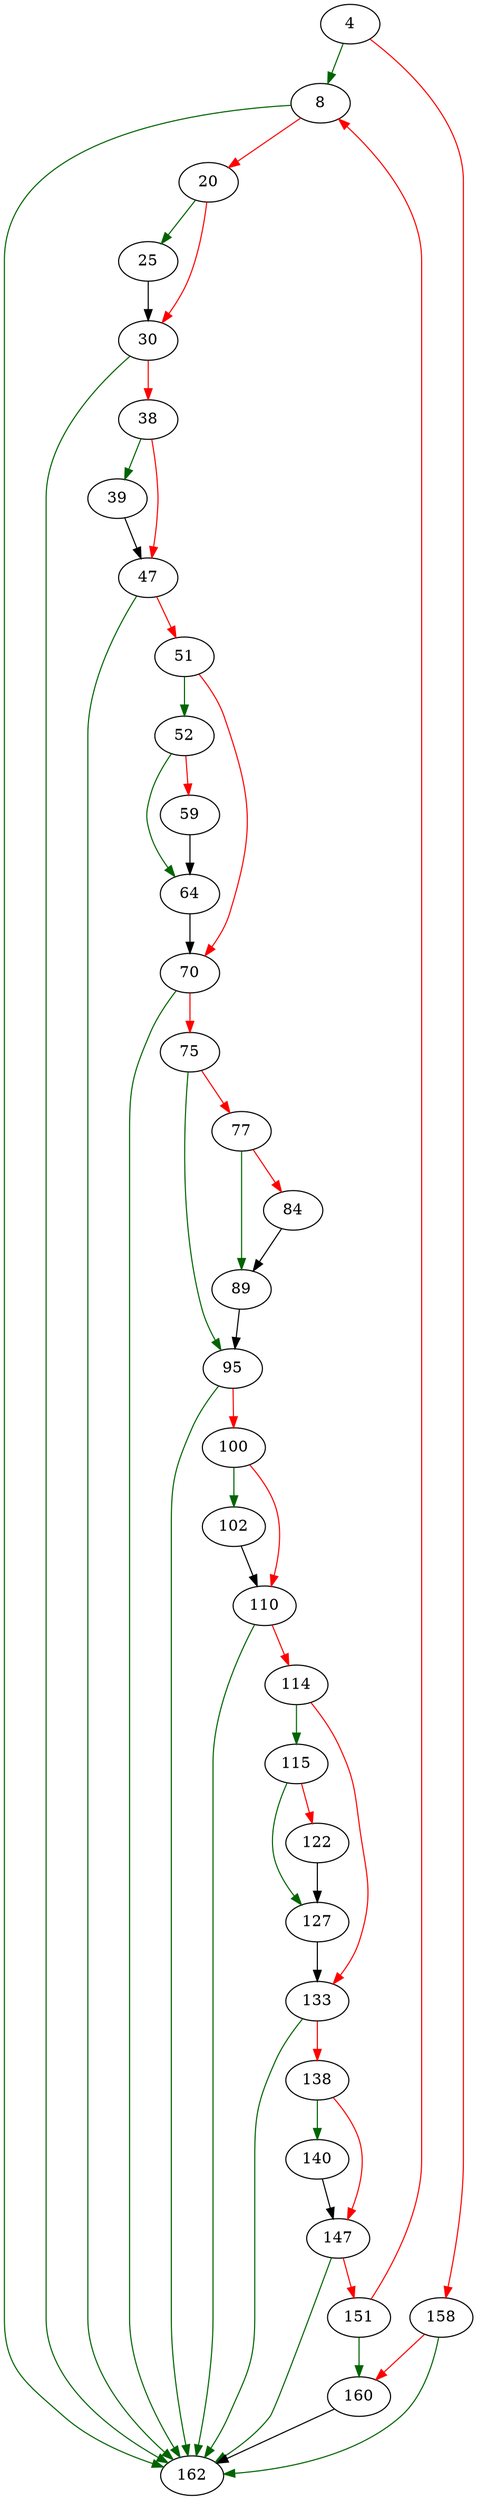 strict digraph "base32_encode" {
	// Node definitions.
	4 [entry=true];
	8;
	158;
	162;
	20;
	25;
	30;
	38;
	39;
	47;
	51;
	52;
	70;
	64;
	59;
	75;
	95;
	77;
	89;
	84;
	100;
	102;
	110;
	114;
	115;
	133;
	127;
	122;
	138;
	140;
	147;
	151;
	160;

	// Edge definitions.
	4 -> 8 [
		color=darkgreen
		cond=true
	];
	4 -> 158 [
		color=red
		cond=false
	];
	8 -> 162 [
		color=darkgreen
		cond=true
	];
	8 -> 20 [
		color=red
		cond=false
	];
	158 -> 162 [
		color=darkgreen
		cond=true
	];
	158 -> 160 [
		color=red
		cond=false
	];
	20 -> 25 [
		color=darkgreen
		cond=true
	];
	20 -> 30 [
		color=red
		cond=false
	];
	25 -> 30;
	30 -> 162 [
		color=darkgreen
		cond=true
	];
	30 -> 38 [
		color=red
		cond=false
	];
	38 -> 39 [
		color=darkgreen
		cond=true
	];
	38 -> 47 [
		color=red
		cond=false
	];
	39 -> 47;
	47 -> 162 [
		color=darkgreen
		cond=true
	];
	47 -> 51 [
		color=red
		cond=false
	];
	51 -> 52 [
		color=darkgreen
		cond=true
	];
	51 -> 70 [
		color=red
		cond=false
	];
	52 -> 64 [
		color=darkgreen
		cond=true
	];
	52 -> 59 [
		color=red
		cond=false
	];
	70 -> 162 [
		color=darkgreen
		cond=true
	];
	70 -> 75 [
		color=red
		cond=false
	];
	64 -> 70;
	59 -> 64;
	75 -> 95 [
		color=darkgreen
		cond=true
	];
	75 -> 77 [
		color=red
		cond=false
	];
	95 -> 162 [
		color=darkgreen
		cond=true
	];
	95 -> 100 [
		color=red
		cond=false
	];
	77 -> 89 [
		color=darkgreen
		cond=true
	];
	77 -> 84 [
		color=red
		cond=false
	];
	89 -> 95;
	84 -> 89;
	100 -> 102 [
		color=darkgreen
		cond=true
	];
	100 -> 110 [
		color=red
		cond=false
	];
	102 -> 110;
	110 -> 162 [
		color=darkgreen
		cond=true
	];
	110 -> 114 [
		color=red
		cond=false
	];
	114 -> 115 [
		color=darkgreen
		cond=true
	];
	114 -> 133 [
		color=red
		cond=false
	];
	115 -> 127 [
		color=darkgreen
		cond=true
	];
	115 -> 122 [
		color=red
		cond=false
	];
	133 -> 162 [
		color=darkgreen
		cond=true
	];
	133 -> 138 [
		color=red
		cond=false
	];
	127 -> 133;
	122 -> 127;
	138 -> 140 [
		color=darkgreen
		cond=true
	];
	138 -> 147 [
		color=red
		cond=false
	];
	140 -> 147;
	147 -> 162 [
		color=darkgreen
		cond=true
	];
	147 -> 151 [
		color=red
		cond=false
	];
	151 -> 8 [
		color=red
		cond=false
	];
	151 -> 160 [
		color=darkgreen
		cond=true
	];
	160 -> 162;
}